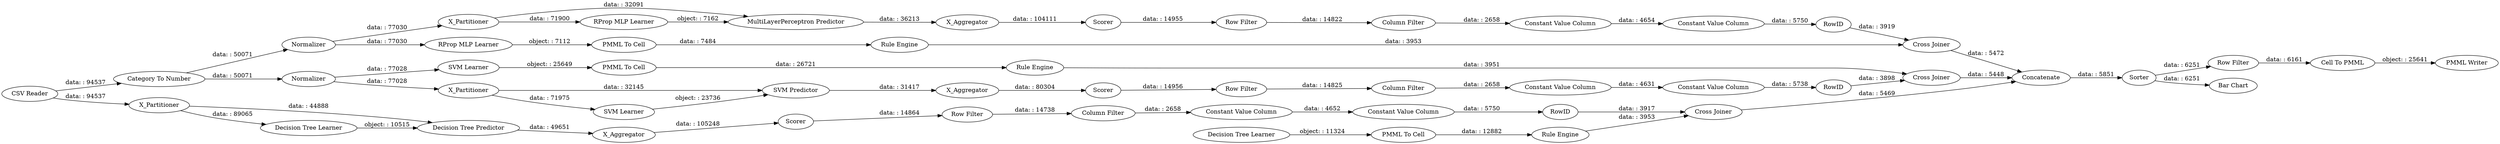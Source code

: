digraph {
	"2969195577081055014_9" [label="Row Filter"]
	"2171806085814872597_34" [label="Rule Engine"]
	"-8721925800809950338_293" [label=RowID]
	"-7230642006776978336_38" [label="Cross Joiner"]
	"-8721925800809950338_9" [label="Row Filter"]
	"-6039836734901336425_31" [label="SVM Learner"]
	"2070061629589793120_66" [label=Sorter]
	"4812914945543478385_293" [label=RowID]
	"-6039836734901336425_2" [label=X_Partitioner]
	"4308066504692199334_34" [label="Rule Engine"]
	"-8721925800809950338_294" [label="Column Filter"]
	"2171806085814872597_35" [label="RProp MLP Learner"]
	"1238221411475141461_31" [label="Decision Tree Learner"]
	"2070061629589793120_63" [label=Concatenate]
	"4812914945543478385_294" [label="Column Filter"]
	"2969195577081055014_290" [label="Constant Value Column"]
	"2969195577081055014_292" [label="Constant Value Column"]
	"4308066504692199334_33" [label="Decision Tree Learner"]
	"1238221411475141461_2" [label=X_Partitioner]
	"-8721925800809950338_290" [label="Constant Value Column"]
	"2070061629589793120_72" [label="CSV Reader"]
	"4812914945543478385_292" [label="Constant Value Column"]
	"-7230642006776978336_40" [label=Scorer]
	"2171806085814872597_22" [label="PMML To Cell"]
	"-8721925800809950338_292" [label="Constant Value Column"]
	"1238221411475141461_39" [label=Scorer]
	"1238221411475141461_38" [label="Cross Joiner"]
	"1238221411475141461_7" [label=X_Aggregator]
	"-7230642006776978336_2" [label=X_Partitioner]
	"-7230642006776978336_32" [label="MultiLayerPerceptron Predictor"]
	"4812914945543478385_290" [label="Constant Value Column"]
	"-6039836734901336425_39" [label="Cross Joiner"]
	"2070061629589793120_58" [label="Category To Number"]
	"2070061629589793120_64" [label="PMML Writer"]
	"-6039836734901336425_32" [label="SVM Predictor"]
	"2579636026734859385_35" [label="Rule Engine"]
	"2070061629589793120_69" [label="Cell To PMML"]
	"-7230642006776978336_39" [label=Normalizer]
	"2579636026734859385_34" [label="PMML To Cell"]
	"2070061629589793120_68" [label="Row Filter"]
	"2969195577081055014_294" [label="Column Filter"]
	"-7230642006776978336_7" [label=X_Aggregator]
	"-6039836734901336425_41" [label=Scorer]
	"2070061629589793120_62" [label="Bar Chart"]
	"1238221411475141461_32" [label="Decision Tree Predictor"]
	"2969195577081055014_293" [label=RowID]
	"2579636026734859385_33" [label="SVM Learner"]
	"4308066504692199334_28" [label="PMML To Cell"]
	"-6039836734901336425_7" [label=X_Aggregator]
	"-6039836734901336425_40" [label=Normalizer]
	"-7230642006776978336_31" [label="RProp MLP Learner"]
	"4812914945543478385_9" [label="Row Filter"]
	"-6039836734901336425_2" -> "-6039836734901336425_31" [label="data: : 71975"]
	"2070061629589793120_69" -> "2070061629589793120_64" [label="object: : 25641"]
	"-6039836734901336425_2" -> "-6039836734901336425_32" [label="data: : 32145"]
	"-6039836734901336425_41" -> "-8721925800809950338_9" [label="data: : 14956"]
	"4812914945543478385_292" -> "4812914945543478385_293" [label="data: : 5750"]
	"-7230642006776978336_2" -> "-7230642006776978336_32" [label="data: : 32091"]
	"-6039836734901336425_40" -> "-6039836734901336425_2" [label="data: : 77028"]
	"-7230642006776978336_2" -> "-7230642006776978336_31" [label="data: : 71900"]
	"1238221411475141461_31" -> "1238221411475141461_32" [label="object: : 10515"]
	"1238221411475141461_7" -> "1238221411475141461_39" [label="data: : 105248"]
	"1238221411475141461_32" -> "1238221411475141461_7" [label="data: : 49651"]
	"2171806085814872597_22" -> "2171806085814872597_34" [label="data: : 7484"]
	"-7230642006776978336_39" -> "2171806085814872597_35" [label="data: : 77030"]
	"-7230642006776978336_40" -> "2969195577081055014_9" [label="data: : 14955"]
	"1238221411475141461_39" -> "4812914945543478385_9" [label="data: : 14864"]
	"4812914945543478385_290" -> "4812914945543478385_292" [label="data: : 4652"]
	"2579636026734859385_34" -> "2579636026734859385_35" [label="data: : 26721"]
	"2070061629589793120_58" -> "-7230642006776978336_39" [label="data: : 50071"]
	"2969195577081055014_294" -> "2969195577081055014_290" [label="data: : 2658"]
	"4308066504692199334_34" -> "1238221411475141461_38" [label="data: : 3953"]
	"-6039836734901336425_7" -> "-6039836734901336425_41" [label="data: : 80304"]
	"1238221411475141461_38" -> "2070061629589793120_63" [label="data: : 5469"]
	"-8721925800809950338_294" -> "-8721925800809950338_290" [label="data: : 2658"]
	"2070061629589793120_72" -> "2070061629589793120_58" [label="data: : 94537"]
	"4812914945543478385_9" -> "4812914945543478385_294" [label="data: : 14738"]
	"2070061629589793120_58" -> "-6039836734901336425_40" [label="data: : 50071"]
	"2171806085814872597_35" -> "2171806085814872597_22" [label="object: : 7112"]
	"-7230642006776978336_31" -> "-7230642006776978336_32" [label="object: : 7162"]
	"1238221411475141461_2" -> "1238221411475141461_32" [label="data: : 44888"]
	"4308066504692199334_33" -> "4308066504692199334_28" [label="object: : 11324"]
	"2969195577081055014_9" -> "2969195577081055014_294" [label="data: : 14822"]
	"2070061629589793120_68" -> "2070061629589793120_69" [label="data: : 6161"]
	"4308066504692199334_28" -> "4308066504692199334_34" [label="data: : 12882"]
	"-8721925800809950338_292" -> "-8721925800809950338_293" [label="data: : 5738"]
	"-6039836734901336425_40" -> "2579636026734859385_33" [label="data: : 77028"]
	"1238221411475141461_2" -> "1238221411475141461_31" [label="data: : 89065"]
	"-8721925800809950338_290" -> "-8721925800809950338_292" [label="data: : 4631"]
	"2579636026734859385_33" -> "2579636026734859385_34" [label="object: : 25649"]
	"2969195577081055014_293" -> "-7230642006776978336_38" [label="data: : 3919"]
	"2969195577081055014_292" -> "2969195577081055014_293" [label="data: : 5750"]
	"-7230642006776978336_38" -> "2070061629589793120_63" [label="data: : 5472"]
	"-6039836734901336425_39" -> "2070061629589793120_63" [label="data: : 5448"]
	"2579636026734859385_35" -> "-6039836734901336425_39" [label="data: : 3951"]
	"2070061629589793120_72" -> "1238221411475141461_2" [label="data: : 94537"]
	"-8721925800809950338_293" -> "-6039836734901336425_39" [label="data: : 3898"]
	"2171806085814872597_34" -> "-7230642006776978336_38" [label="data: : 3953"]
	"-6039836734901336425_31" -> "-6039836734901336425_32" [label="object: : 23736"]
	"2969195577081055014_290" -> "2969195577081055014_292" [label="data: : 4654"]
	"4812914945543478385_293" -> "1238221411475141461_38" [label="data: : 3917"]
	"4812914945543478385_294" -> "4812914945543478385_290" [label="data: : 2658"]
	"2070061629589793120_66" -> "2070061629589793120_68" [label="data: : 6251"]
	"2070061629589793120_66" -> "2070061629589793120_62" [label="data: : 6251"]
	"-7230642006776978336_32" -> "-7230642006776978336_7" [label="data: : 36213"]
	"-7230642006776978336_39" -> "-7230642006776978336_2" [label="data: : 77030"]
	"-8721925800809950338_9" -> "-8721925800809950338_294" [label="data: : 14825"]
	"-7230642006776978336_7" -> "-7230642006776978336_40" [label="data: : 104111"]
	"2070061629589793120_63" -> "2070061629589793120_66" [label="data: : 5851"]
	"-6039836734901336425_32" -> "-6039836734901336425_7" [label="data: : 31417"]
	rankdir=LR
}
